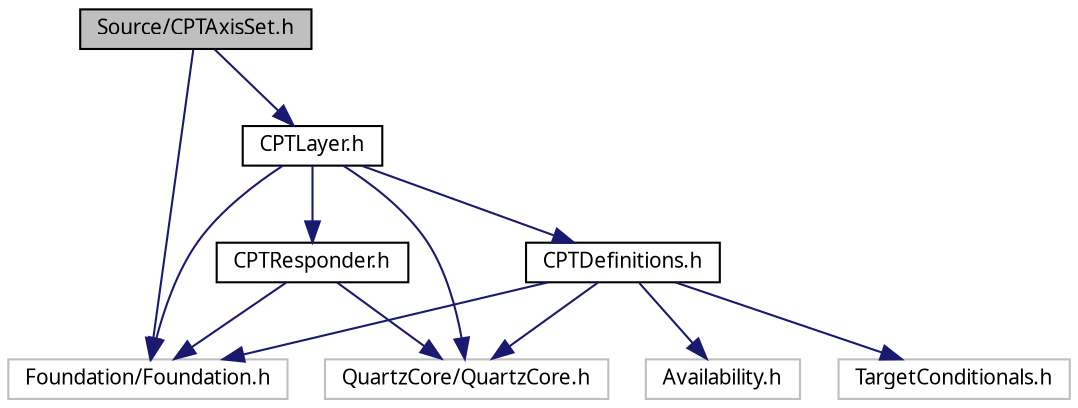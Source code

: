 digraph G
{
  bgcolor="transparent";
  edge [fontname="Lucinda Grande",fontsize="10",labelfontname="Lucinda Grande",labelfontsize="10"];
  node [fontname="Lucinda Grande",fontsize="10",shape=record];
  Node1 [label="Source/CPTAxisSet.h",height=0.2,width=0.4,color="black", fillcolor="grey75", style="filled" fontcolor="black"];
  Node1 -> Node2 [color="midnightblue",fontsize="10",style="solid",fontname="Lucinda Grande"];
  Node2 [label="Foundation/Foundation.h",height=0.2,width=0.4,color="grey75"];
  Node1 -> Node3 [color="midnightblue",fontsize="10",style="solid",fontname="Lucinda Grande"];
  Node3 [label="CPTLayer.h",height=0.2,width=0.4,color="black",URL="$_c_p_t_layer_8h.html"];
  Node3 -> Node4 [color="midnightblue",fontsize="10",style="solid",fontname="Lucinda Grande"];
  Node4 [label="CPTResponder.h",height=0.2,width=0.4,color="black",URL="$_c_p_t_responder_8h.html"];
  Node4 -> Node5 [color="midnightblue",fontsize="10",style="solid",fontname="Lucinda Grande"];
  Node5 [label="QuartzCore/QuartzCore.h",height=0.2,width=0.4,color="grey75"];
  Node4 -> Node2 [color="midnightblue",fontsize="10",style="solid",fontname="Lucinda Grande"];
  Node3 -> Node2 [color="midnightblue",fontsize="10",style="solid",fontname="Lucinda Grande"];
  Node3 -> Node5 [color="midnightblue",fontsize="10",style="solid",fontname="Lucinda Grande"];
  Node3 -> Node6 [color="midnightblue",fontsize="10",style="solid",fontname="Lucinda Grande"];
  Node6 [label="CPTDefinitions.h",height=0.2,width=0.4,color="black",URL="$_c_p_t_definitions_8h.html"];
  Node6 -> Node5 [color="midnightblue",fontsize="10",style="solid",fontname="Lucinda Grande"];
  Node6 -> Node7 [color="midnightblue",fontsize="10",style="solid",fontname="Lucinda Grande"];
  Node7 [label="Availability.h",height=0.2,width=0.4,color="grey75"];
  Node6 -> Node8 [color="midnightblue",fontsize="10",style="solid",fontname="Lucinda Grande"];
  Node8 [label="TargetConditionals.h",height=0.2,width=0.4,color="grey75"];
  Node6 -> Node2 [color="midnightblue",fontsize="10",style="solid",fontname="Lucinda Grande"];
}
